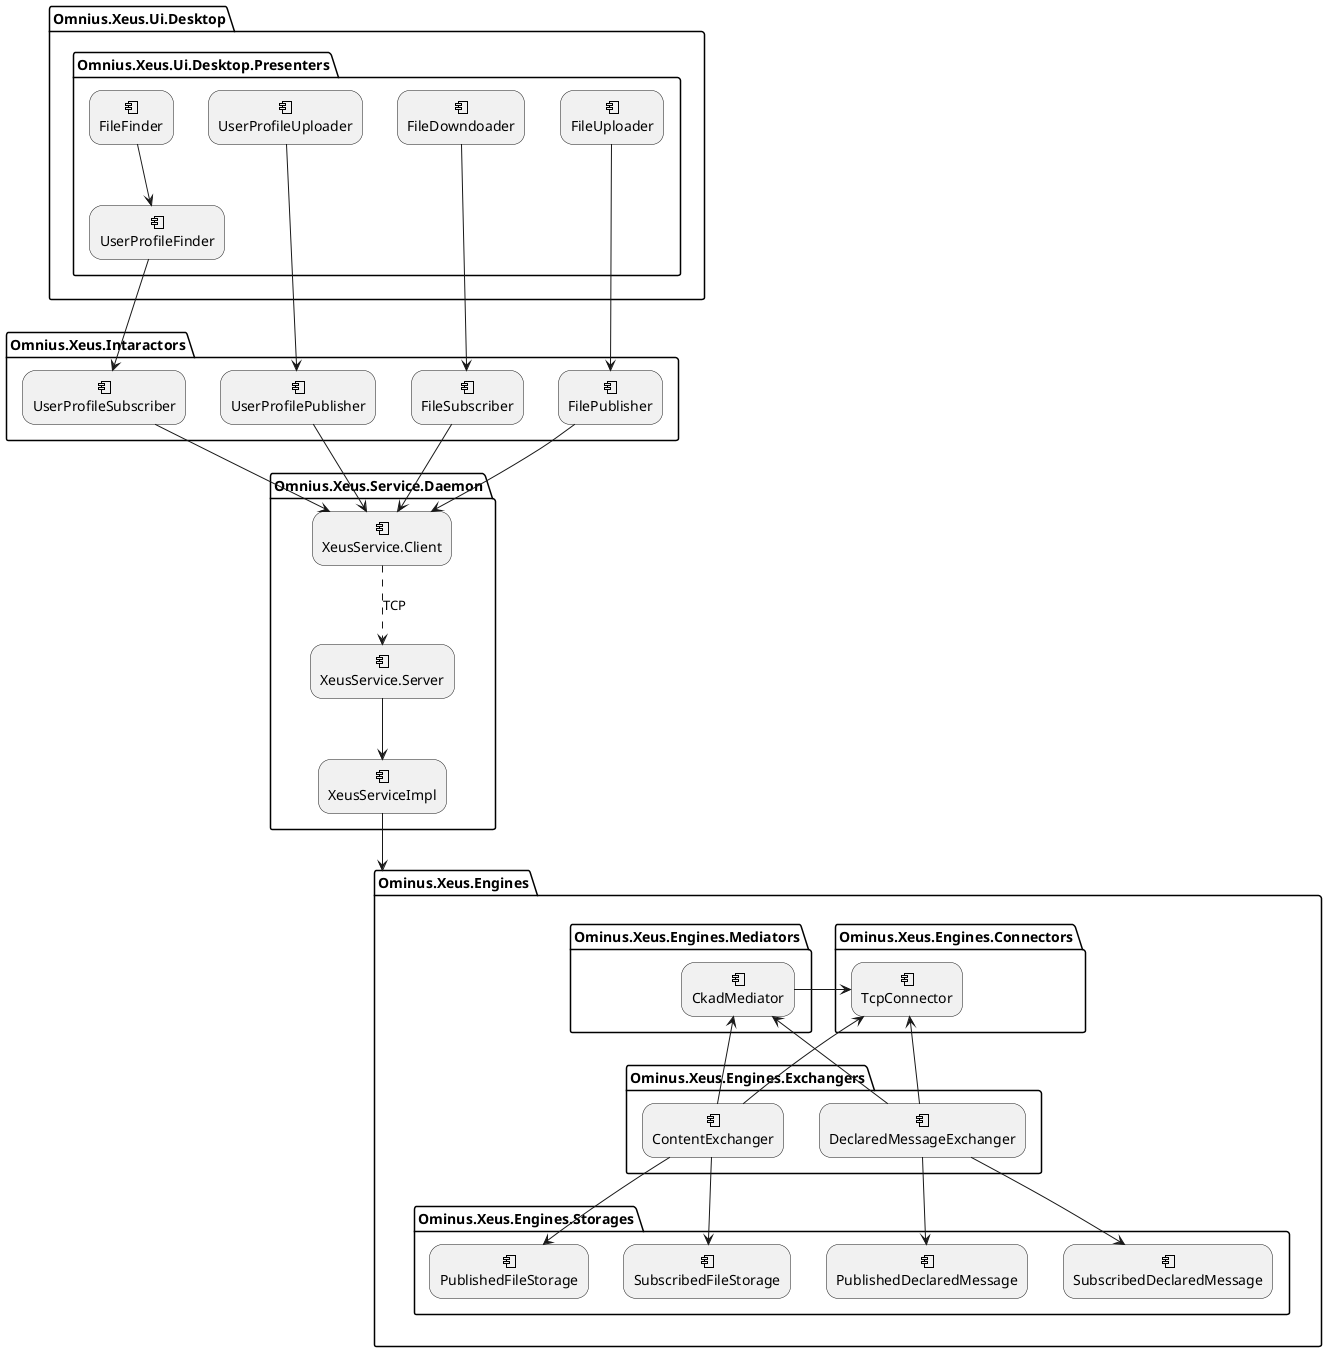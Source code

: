 @startuml

skinparam rectangle<<behavior>> {
	roundCorner 25
}
sprite $component jar:archimate/component

package Omnius.Xeus.Ui.Desktop {
    package Omnius.Xeus.Ui.Desktop.Presenters {
        rectangle UserProfileFinder <<$component>><<behavior>>
        rectangle UserProfileUploader <<$component>><<behavior>>
        rectangle FileFinder <<$component>><<behavior>>
        rectangle FileDowndoader <<$component>><<behavior>>
        rectangle FileUploader <<$component>><<behavior>>
    }
}

package Omnius.Xeus.Intaractors {
    rectangle FilePublisher <<$component>><<behavior>>
    rectangle FileSubscriber <<$component>><<behavior>>
    rectangle UserProfilePublisher <<$component>><<behavior>>
    rectangle UserProfileSubscriber <<$component>><<behavior>>
}

package Omnius.Xeus.Service.Daemon {
    rectangle XeusService.Client <<$component>><<behavior>>
    rectangle XeusService.Server <<$component>><<behavior>>
}

package Omnius.Xeus.Service.Daemon {
    rectangle XeusServiceImpl <<$component>><<behavior>>
}

package Ominus.Xeus.Engines {
    package Ominus.Xeus.Engines.Connectors {
        rectangle TcpConnector <<$component>><<behavior>>
    }
    package Ominus.Xeus.Engines.Exchangers {
        rectangle ContentExchanger <<$component>><<behavior>>
        rectangle DeclaredMessageExchanger <<$component>><<behavior>>
    }
    package Ominus.Xeus.Engines.Mediators {
        rectangle CkadMediator <<$component>><<behavior>>
    }
    package Ominus.Xeus.Engines.Storages {
        rectangle PublishedFileStorage <<$component>><<behavior>>
        rectangle SubscribedFileStorage <<$component>><<behavior>>
        rectangle PublishedDeclaredMessage <<$component>><<behavior>>
        rectangle SubscribedDeclaredMessage <<$component>><<behavior>>
    }
}

UserProfileFinder -down-> UserProfileSubscriber
UserProfileUploader -down-> UserProfilePublisher
FileFinder -down-> UserProfileFinder
FileDowndoader -down-> FileSubscriber
FileUploader -down-> FilePublisher

FilePublisher -down-> XeusService.Client
FileSubscriber -down-> XeusService.Client
UserProfilePublisher -down-> XeusService.Client
UserProfileSubscriber -down-> XeusService.Client

XeusService.Client .down.> XeusService.Server : TCP

XeusService.Server -down-> XeusServiceImpl

XeusServiceImpl -down-> Ominus.Xeus.Engines

CkadMediator -left-> TcpConnector

ContentExchanger -up-> TcpConnector
ContentExchanger -up-> CkadMediator
ContentExchanger -down-> PublishedFileStorage
ContentExchanger -down-> SubscribedFileStorage

DeclaredMessageExchanger -up-> TcpConnector
DeclaredMessageExchanger -up-> CkadMediator
DeclaredMessageExchanger -down-> PublishedDeclaredMessage
DeclaredMessageExchanger -down-> SubscribedDeclaredMessage

@enduml
